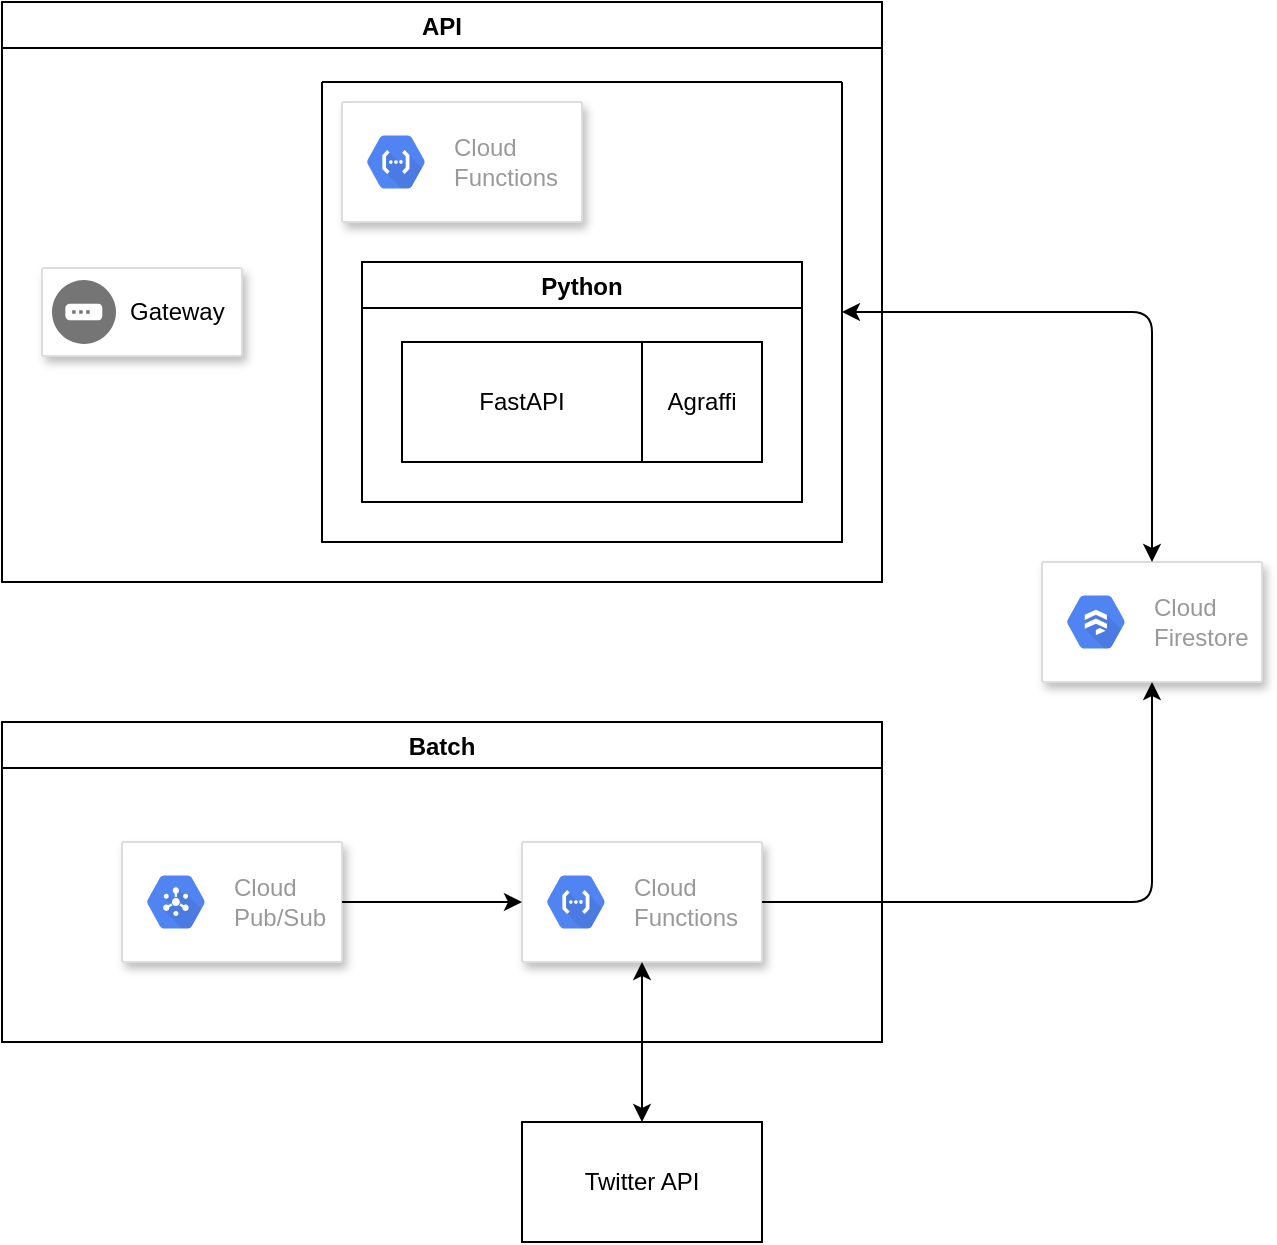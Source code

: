 <mxfile>
    <diagram id="Mk4c-aN1CNrWtdCorwl4" name="Page-1">
        <mxGraphModel dx="1038" dy="785" grid="1" gridSize="10" guides="1" tooltips="1" connect="1" arrows="1" fold="1" page="1" pageScale="1" pageWidth="1169" pageHeight="827" math="0" shadow="0">
            <root>
                <mxCell id="0"/>
                <mxCell id="1" parent="0"/>
                <mxCell id="16" value="Twitter API" style="rounded=0;whiteSpace=wrap;html=1;" vertex="1" parent="1">
                    <mxGeometry x="300" y="600" width="120" height="60" as="geometry"/>
                </mxCell>
                <mxCell id="17" value="" style="strokeColor=#dddddd;shadow=1;strokeWidth=1;rounded=1;absoluteArcSize=1;arcSize=2;" vertex="1" parent="1">
                    <mxGeometry x="560" y="320" width="110" height="60" as="geometry"/>
                </mxCell>
                <mxCell id="18" value="Cloud&#10;Firestore" style="sketch=0;dashed=0;connectable=0;html=1;fillColor=#5184F3;strokeColor=none;shape=mxgraph.gcp2.hexIcon;prIcon=cloud_firestore;part=1;labelPosition=right;verticalLabelPosition=middle;align=left;verticalAlign=middle;spacingLeft=5;fontColor=#999999;fontSize=12;" vertex="1" parent="17">
                    <mxGeometry y="0.5" width="44" height="39" relative="1" as="geometry">
                        <mxPoint x="5" y="-19.5" as="offset"/>
                    </mxGeometry>
                </mxCell>
                <mxCell id="24" value="API" style="swimlane;" vertex="1" parent="1">
                    <mxGeometry x="40" y="40" width="440" height="290" as="geometry"/>
                </mxCell>
                <mxCell id="26" value="" style="swimlane;startSize=0;" vertex="1" parent="24">
                    <mxGeometry x="160" y="40" width="260" height="230" as="geometry"/>
                </mxCell>
                <mxCell id="14" value="" style="strokeColor=#dddddd;shadow=1;strokeWidth=1;rounded=1;absoluteArcSize=1;arcSize=2;" vertex="1" parent="26">
                    <mxGeometry x="10" y="10" width="120" height="60" as="geometry"/>
                </mxCell>
                <mxCell id="15" value="Cloud&#10;Functions" style="sketch=0;dashed=0;connectable=0;html=1;fillColor=#5184F3;strokeColor=none;shape=mxgraph.gcp2.hexIcon;prIcon=cloud_functions;part=1;labelPosition=right;verticalLabelPosition=middle;align=left;verticalAlign=middle;spacingLeft=5;fontColor=#999999;fontSize=12;" vertex="1" parent="14">
                    <mxGeometry y="0.5" width="44" height="39" relative="1" as="geometry">
                        <mxPoint x="5" y="-19.5" as="offset"/>
                    </mxGeometry>
                </mxCell>
                <mxCell id="32" value="Python" style="swimlane;" vertex="1" parent="26">
                    <mxGeometry x="20" y="90" width="220" height="120" as="geometry"/>
                </mxCell>
                <mxCell id="27" value="FastAPI" style="rounded=0;whiteSpace=wrap;html=1;" vertex="1" parent="32">
                    <mxGeometry x="20" y="40" width="120" height="60" as="geometry"/>
                </mxCell>
                <mxCell id="28" value="Agraffi" style="rounded=0;whiteSpace=wrap;html=1;" vertex="1" parent="32">
                    <mxGeometry x="140" y="40" width="60" height="60" as="geometry"/>
                </mxCell>
                <mxCell id="8" value="" style="strokeColor=#dddddd;shadow=1;strokeWidth=1;rounded=1;absoluteArcSize=1;arcSize=2;" vertex="1" parent="24">
                    <mxGeometry x="20" y="133" width="100" height="44" as="geometry"/>
                </mxCell>
                <mxCell id="9" value="Gateway" style="sketch=0;dashed=0;connectable=0;html=1;fillColor=#757575;strokeColor=none;shape=mxgraph.gcp2.gateway;part=1;labelPosition=right;verticalLabelPosition=middle;align=left;verticalAlign=middle;spacingLeft=5;fontSize=12;" vertex="1" parent="8">
                    <mxGeometry y="0.5" width="32" height="32" relative="1" as="geometry">
                        <mxPoint x="5" y="-16" as="offset"/>
                    </mxGeometry>
                </mxCell>
                <mxCell id="25" value="Batch" style="swimlane;" vertex="1" parent="1">
                    <mxGeometry x="40" y="400" width="440" height="160" as="geometry"/>
                </mxCell>
                <mxCell id="10" value="" style="strokeColor=#dddddd;shadow=1;strokeWidth=1;rounded=1;absoluteArcSize=1;arcSize=2;" vertex="1" parent="25">
                    <mxGeometry x="60" y="60" width="110" height="60" as="geometry"/>
                </mxCell>
                <mxCell id="11" value="Cloud&#10;Pub/Sub" style="sketch=0;dashed=0;connectable=0;html=1;fillColor=#5184F3;strokeColor=none;shape=mxgraph.gcp2.hexIcon;prIcon=cloud_pubsub;part=1;labelPosition=right;verticalLabelPosition=middle;align=left;verticalAlign=middle;spacingLeft=5;fontColor=#999999;fontSize=12;" vertex="1" parent="10">
                    <mxGeometry y="0.5" width="44" height="39" relative="1" as="geometry">
                        <mxPoint x="5" y="-19.5" as="offset"/>
                    </mxGeometry>
                </mxCell>
                <mxCell id="33" value="" style="strokeColor=#dddddd;shadow=1;strokeWidth=1;rounded=1;absoluteArcSize=1;arcSize=2;" vertex="1" parent="25">
                    <mxGeometry x="260" y="60" width="120" height="60" as="geometry"/>
                </mxCell>
                <mxCell id="34" value="Cloud&#10;Functions" style="sketch=0;dashed=0;connectable=0;html=1;fillColor=#5184F3;strokeColor=none;shape=mxgraph.gcp2.hexIcon;prIcon=cloud_functions;part=1;labelPosition=right;verticalLabelPosition=middle;align=left;verticalAlign=middle;spacingLeft=5;fontColor=#999999;fontSize=12;" vertex="1" parent="33">
                    <mxGeometry y="0.5" width="44" height="39" relative="1" as="geometry">
                        <mxPoint x="5" y="-19.5" as="offset"/>
                    </mxGeometry>
                </mxCell>
                <mxCell id="41" value="" style="endArrow=classic;html=1;exitX=1;exitY=0.5;exitDx=0;exitDy=0;entryX=0;entryY=0.5;entryDx=0;entryDy=0;" edge="1" parent="25" source="10" target="33">
                    <mxGeometry width="50" height="50" relative="1" as="geometry">
                        <mxPoint x="350" y="-70" as="sourcePoint"/>
                        <mxPoint x="400" y="-120" as="targetPoint"/>
                    </mxGeometry>
                </mxCell>
                <mxCell id="38" value="" style="endArrow=classic;html=1;entryX=0.5;entryY=1;entryDx=0;entryDy=0;exitX=1;exitY=0.5;exitDx=0;exitDy=0;" edge="1" parent="1" source="33" target="17">
                    <mxGeometry width="50" height="50" relative="1" as="geometry">
                        <mxPoint x="390" y="330" as="sourcePoint"/>
                        <mxPoint x="440" y="280" as="targetPoint"/>
                        <Array as="points">
                            <mxPoint x="615" y="490"/>
                        </Array>
                    </mxGeometry>
                </mxCell>
                <mxCell id="39" value="" style="endArrow=classic;startArrow=classic;html=1;entryX=0.5;entryY=0;entryDx=0;entryDy=0;exitX=1;exitY=0.5;exitDx=0;exitDy=0;" edge="1" parent="1" source="26" target="17">
                    <mxGeometry width="50" height="50" relative="1" as="geometry">
                        <mxPoint x="390" y="330" as="sourcePoint"/>
                        <mxPoint x="440" y="280" as="targetPoint"/>
                        <Array as="points">
                            <mxPoint x="615" y="195"/>
                        </Array>
                    </mxGeometry>
                </mxCell>
                <mxCell id="40" value="" style="endArrow=classic;startArrow=classic;html=1;exitX=0.5;exitY=0;exitDx=0;exitDy=0;entryX=0.5;entryY=1;entryDx=0;entryDy=0;" edge="1" parent="1" source="16" target="33">
                    <mxGeometry width="50" height="50" relative="1" as="geometry">
                        <mxPoint x="390" y="330" as="sourcePoint"/>
                        <mxPoint x="440" y="280" as="targetPoint"/>
                    </mxGeometry>
                </mxCell>
            </root>
        </mxGraphModel>
    </diagram>
</mxfile>